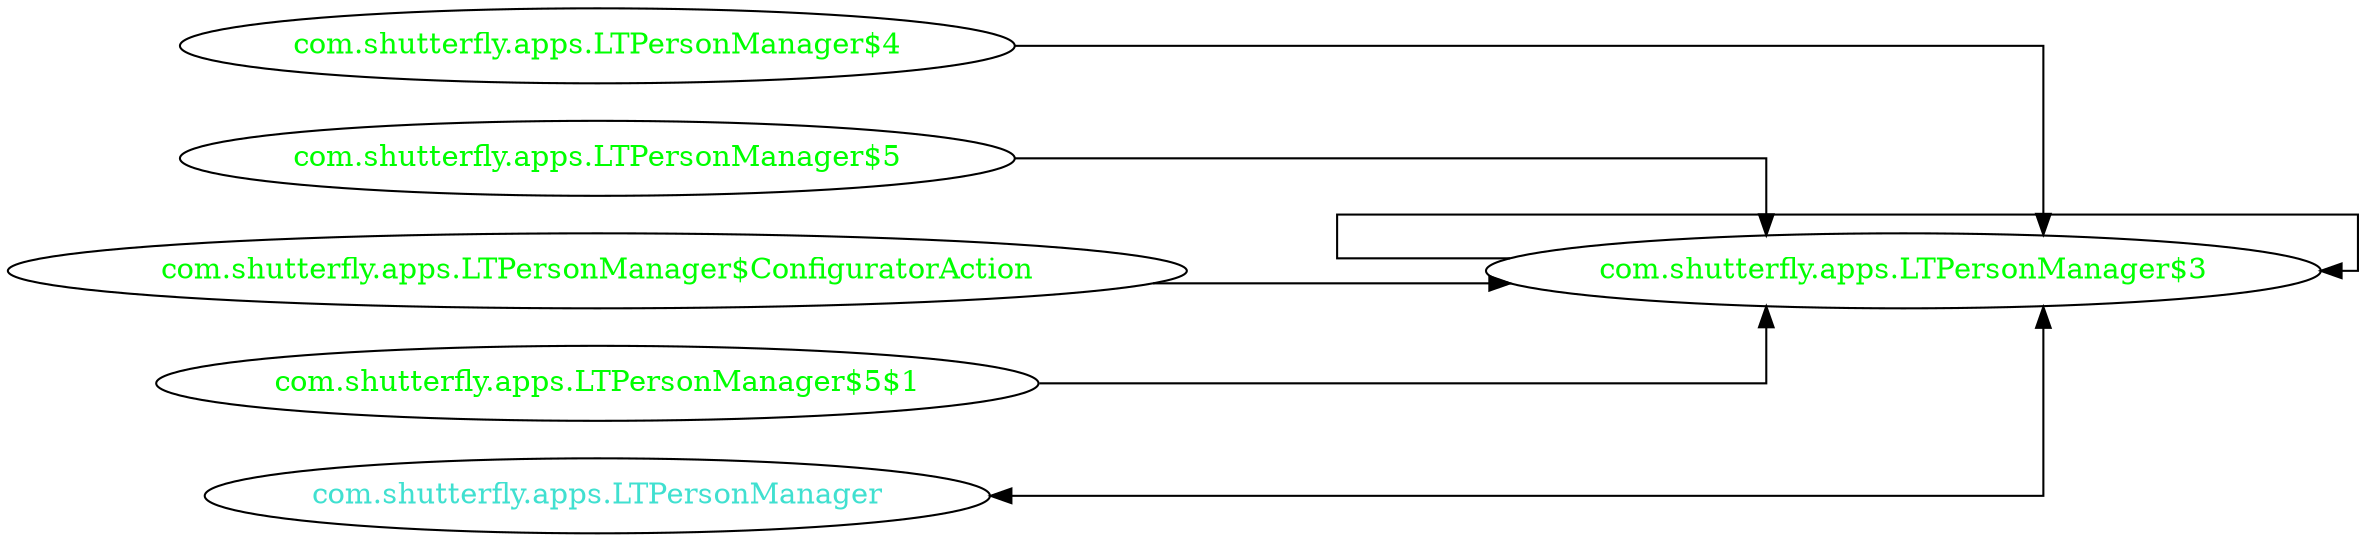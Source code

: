 digraph dependencyGraph {
 concentrate=true;
 ranksep="2.0";
 rankdir="LR"; 
 splines="ortho";
"com.shutterfly.apps.LTPersonManager$3" [fontcolor="red"];
"com.shutterfly.apps.LTPersonManager$3" [ fontcolor="green" ];
"com.shutterfly.apps.LTPersonManager$3"->"com.shutterfly.apps.LTPersonManager$3";
"com.shutterfly.apps.LTPersonManager$4" [ fontcolor="green" ];
"com.shutterfly.apps.LTPersonManager$4"->"com.shutterfly.apps.LTPersonManager$3";
"com.shutterfly.apps.LTPersonManager$5" [ fontcolor="green" ];
"com.shutterfly.apps.LTPersonManager$5"->"com.shutterfly.apps.LTPersonManager$3";
"com.shutterfly.apps.LTPersonManager$ConfiguratorAction" [ fontcolor="green" ];
"com.shutterfly.apps.LTPersonManager$ConfiguratorAction"->"com.shutterfly.apps.LTPersonManager$3";
"com.shutterfly.apps.LTPersonManager$5$1" [ fontcolor="green" ];
"com.shutterfly.apps.LTPersonManager$5$1"->"com.shutterfly.apps.LTPersonManager$3";
"com.shutterfly.apps.LTPersonManager" [ fontcolor="turquoise" ];
"com.shutterfly.apps.LTPersonManager"->"com.shutterfly.apps.LTPersonManager$3" [dir=both];
}